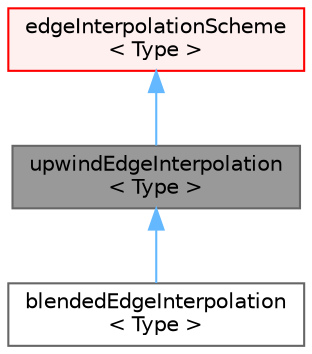 digraph "upwindEdgeInterpolation&lt; Type &gt;"
{
 // LATEX_PDF_SIZE
  bgcolor="transparent";
  edge [fontname=Helvetica,fontsize=10,labelfontname=Helvetica,labelfontsize=10];
  node [fontname=Helvetica,fontsize=10,shape=box,height=0.2,width=0.4];
  Node1 [id="Node000001",label="upwindEdgeInterpolation\l\< Type \>",height=0.2,width=0.4,color="gray40", fillcolor="grey60", style="filled", fontcolor="black",tooltip="Upwind differencing scheme class."];
  Node2 -> Node1 [id="edge1_Node000001_Node000002",dir="back",color="steelblue1",style="solid",tooltip=" "];
  Node2 [id="Node000002",label="edgeInterpolationScheme\l\< Type \>",height=0.2,width=0.4,color="red", fillcolor="#FFF0F0", style="filled",URL="$classFoam_1_1edgeInterpolationScheme.html",tooltip="Abstract base class for edge interpolation schemes."];
  Node1 -> Node4 [id="edge2_Node000001_Node000004",dir="back",color="steelblue1",style="solid",tooltip=" "];
  Node4 [id="Node000004",label="blendedEdgeInterpolation\l\< Type \>",height=0.2,width=0.4,color="gray40", fillcolor="white", style="filled",URL="$classFoam_1_1blendedEdgeInterpolation.html",tooltip="linear/upwind blended differencing scheme."];
}
